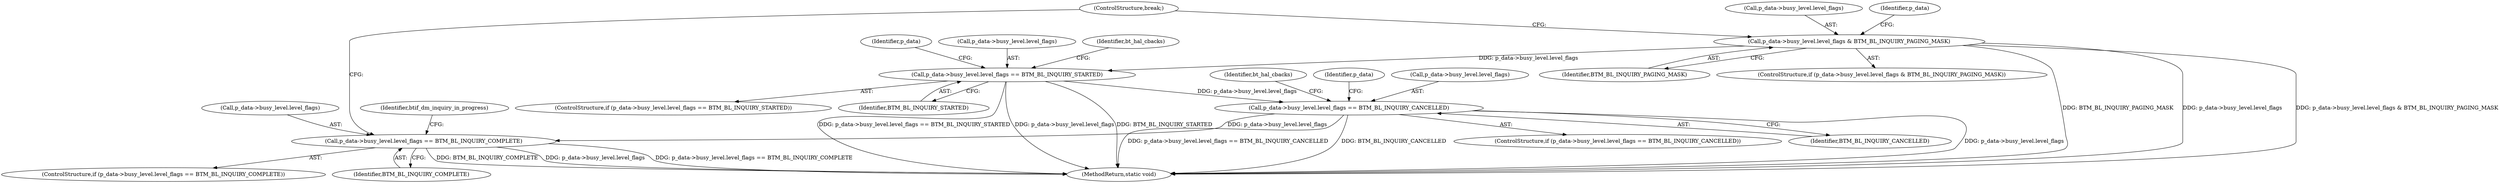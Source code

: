 digraph "0_Android_472271b153c5dc53c28beac55480a8d8434b2d5c_13@pointer" {
"1000337" [label="(Call,p_data->busy_level.level_flags & BTM_BL_INQUIRY_PAGING_MASK)"];
"1000346" [label="(Call,p_data->busy_level.level_flags == BTM_BL_INQUIRY_STARTED)"];
"1000363" [label="(Call,p_data->busy_level.level_flags == BTM_BL_INQUIRY_CANCELLED)"];
"1000380" [label="(Call,p_data->busy_level.level_flags == BTM_BL_INQUIRY_COMPLETE)"];
"1000347" [label="(Call,p_data->busy_level.level_flags)"];
"1000372" [label="(Identifier,bt_hal_cbacks)"];
"1000389" [label="(Identifier,btif_dm_inquiry_in_progress)"];
"1000362" [label="(ControlStructure,if (p_data->busy_level.level_flags == BTM_BL_INQUIRY_CANCELLED))"];
"1000349" [label="(Identifier,p_data)"];
"1000383" [label="(Identifier,p_data)"];
"1000364" [label="(Call,p_data->busy_level.level_flags)"];
"1000380" [label="(Call,p_data->busy_level.level_flags == BTM_BL_INQUIRY_COMPLETE)"];
"1000355" [label="(Identifier,bt_hal_cbacks)"];
"1000343" [label="(Identifier,BTM_BL_INQUIRY_PAGING_MASK)"];
"1000336" [label="(ControlStructure,if (p_data->busy_level.level_flags & BTM_BL_INQUIRY_PAGING_MASK))"];
"1000391" [label="(ControlStructure,break;)"];
"1000337" [label="(Call,p_data->busy_level.level_flags & BTM_BL_INQUIRY_PAGING_MASK)"];
"1000363" [label="(Call,p_data->busy_level.level_flags == BTM_BL_INQUIRY_CANCELLED)"];
"1000379" [label="(ControlStructure,if (p_data->busy_level.level_flags == BTM_BL_INQUIRY_COMPLETE))"];
"1000345" [label="(ControlStructure,if (p_data->busy_level.level_flags == BTM_BL_INQUIRY_STARTED))"];
"1000338" [label="(Call,p_data->busy_level.level_flags)"];
"1000352" [label="(Identifier,BTM_BL_INQUIRY_STARTED)"];
"1000346" [label="(Call,p_data->busy_level.level_flags == BTM_BL_INQUIRY_STARTED)"];
"1000381" [label="(Call,p_data->busy_level.level_flags)"];
"1000386" [label="(Identifier,BTM_BL_INQUIRY_COMPLETE)"];
"1000366" [label="(Identifier,p_data)"];
"1000369" [label="(Identifier,BTM_BL_INQUIRY_CANCELLED)"];
"1001051" [label="(MethodReturn,static void)"];
"1000337" -> "1000336"  [label="AST: "];
"1000337" -> "1000343"  [label="CFG: "];
"1000338" -> "1000337"  [label="AST: "];
"1000343" -> "1000337"  [label="AST: "];
"1000349" -> "1000337"  [label="CFG: "];
"1000391" -> "1000337"  [label="CFG: "];
"1000337" -> "1001051"  [label="DDG: BTM_BL_INQUIRY_PAGING_MASK"];
"1000337" -> "1001051"  [label="DDG: p_data->busy_level.level_flags"];
"1000337" -> "1001051"  [label="DDG: p_data->busy_level.level_flags & BTM_BL_INQUIRY_PAGING_MASK"];
"1000337" -> "1000346"  [label="DDG: p_data->busy_level.level_flags"];
"1000346" -> "1000345"  [label="AST: "];
"1000346" -> "1000352"  [label="CFG: "];
"1000347" -> "1000346"  [label="AST: "];
"1000352" -> "1000346"  [label="AST: "];
"1000355" -> "1000346"  [label="CFG: "];
"1000366" -> "1000346"  [label="CFG: "];
"1000346" -> "1001051"  [label="DDG: p_data->busy_level.level_flags"];
"1000346" -> "1001051"  [label="DDG: BTM_BL_INQUIRY_STARTED"];
"1000346" -> "1001051"  [label="DDG: p_data->busy_level.level_flags == BTM_BL_INQUIRY_STARTED"];
"1000346" -> "1000363"  [label="DDG: p_data->busy_level.level_flags"];
"1000363" -> "1000362"  [label="AST: "];
"1000363" -> "1000369"  [label="CFG: "];
"1000364" -> "1000363"  [label="AST: "];
"1000369" -> "1000363"  [label="AST: "];
"1000372" -> "1000363"  [label="CFG: "];
"1000383" -> "1000363"  [label="CFG: "];
"1000363" -> "1001051"  [label="DDG: BTM_BL_INQUIRY_CANCELLED"];
"1000363" -> "1001051"  [label="DDG: p_data->busy_level.level_flags"];
"1000363" -> "1001051"  [label="DDG: p_data->busy_level.level_flags == BTM_BL_INQUIRY_CANCELLED"];
"1000363" -> "1000380"  [label="DDG: p_data->busy_level.level_flags"];
"1000380" -> "1000379"  [label="AST: "];
"1000380" -> "1000386"  [label="CFG: "];
"1000381" -> "1000380"  [label="AST: "];
"1000386" -> "1000380"  [label="AST: "];
"1000389" -> "1000380"  [label="CFG: "];
"1000391" -> "1000380"  [label="CFG: "];
"1000380" -> "1001051"  [label="DDG: p_data->busy_level.level_flags == BTM_BL_INQUIRY_COMPLETE"];
"1000380" -> "1001051"  [label="DDG: BTM_BL_INQUIRY_COMPLETE"];
"1000380" -> "1001051"  [label="DDG: p_data->busy_level.level_flags"];
}
